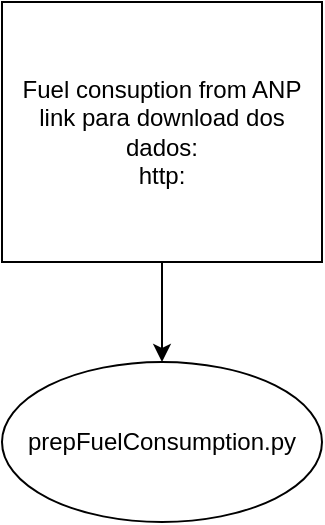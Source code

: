 <mxfile version="24.0.5" type="github">
  <diagram name="Page-1" id="Ej0-S0-GbEZb4ICbwNAr">
    <mxGraphModel dx="1434" dy="726" grid="1" gridSize="10" guides="1" tooltips="1" connect="1" arrows="1" fold="1" page="1" pageScale="1" pageWidth="850" pageHeight="1100" math="0" shadow="0">
      <root>
        <mxCell id="0" />
        <mxCell id="1" parent="0" />
        <mxCell id="Sf3JMctmSrdisTES08zo-3" value="" style="edgeStyle=orthogonalEdgeStyle;rounded=0;orthogonalLoop=1;jettySize=auto;html=1;" edge="1" parent="1" source="Sf3JMctmSrdisTES08zo-1" target="Sf3JMctmSrdisTES08zo-2">
          <mxGeometry relative="1" as="geometry" />
        </mxCell>
        <mxCell id="Sf3JMctmSrdisTES08zo-1" value="&lt;div&gt;Fuel consuption from ANP&lt;/div&gt;&lt;div&gt;link para download dos dados:&lt;/div&gt;&lt;div&gt;http:&lt;br&gt;&lt;/div&gt;" style="rounded=0;whiteSpace=wrap;html=1;" vertex="1" parent="1">
          <mxGeometry x="40" y="50" width="160" height="130" as="geometry" />
        </mxCell>
        <mxCell id="Sf3JMctmSrdisTES08zo-2" value="&lt;div&gt;prepFuelConsumption.py&lt;/div&gt;" style="ellipse;whiteSpace=wrap;html=1;" vertex="1" parent="1">
          <mxGeometry x="40" y="230" width="160" height="80" as="geometry" />
        </mxCell>
      </root>
    </mxGraphModel>
  </diagram>
</mxfile>
